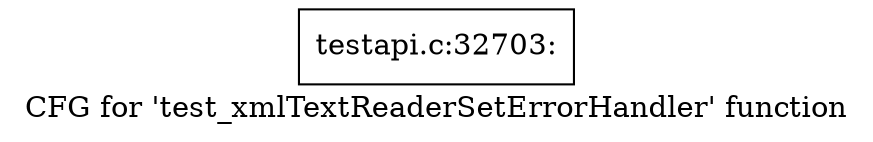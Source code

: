 digraph "CFG for 'test_xmlTextReaderSetErrorHandler' function" {
	label="CFG for 'test_xmlTextReaderSetErrorHandler' function";

	Node0x5267260 [shape=record,label="{testapi.c:32703:}"];
}
